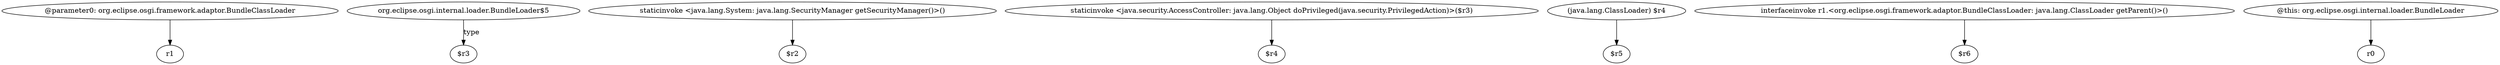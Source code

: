 digraph g {
0[label="@parameter0: org.eclipse.osgi.framework.adaptor.BundleClassLoader"]
1[label="r1"]
0->1[label=""]
2[label="org.eclipse.osgi.internal.loader.BundleLoader$5"]
3[label="$r3"]
2->3[label="type"]
4[label="staticinvoke <java.lang.System: java.lang.SecurityManager getSecurityManager()>()"]
5[label="$r2"]
4->5[label=""]
6[label="staticinvoke <java.security.AccessController: java.lang.Object doPrivileged(java.security.PrivilegedAction)>($r3)"]
7[label="$r4"]
6->7[label=""]
8[label="(java.lang.ClassLoader) $r4"]
9[label="$r5"]
8->9[label=""]
10[label="interfaceinvoke r1.<org.eclipse.osgi.framework.adaptor.BundleClassLoader: java.lang.ClassLoader getParent()>()"]
11[label="$r6"]
10->11[label=""]
12[label="@this: org.eclipse.osgi.internal.loader.BundleLoader"]
13[label="r0"]
12->13[label=""]
}